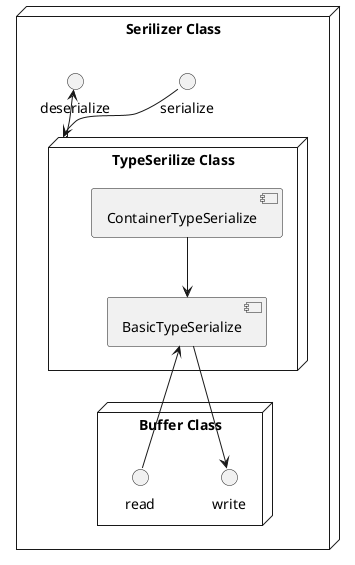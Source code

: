 @startuml sUtils_serialize

node "Serilizer Class" as serializeClass {
  interface "serialize" as serialize
  interface "deserialize" as deserialize

  node "TypeSerilize Class" as typeSerializeClass{
    [ContainerTypeSerialize]
    [BasicTypeSerialize]

    [ContainerTypeSerialize] -down-> [BasicTypeSerialize]
  }

  node "Buffer Class" as bufferClass{
    interface "write" as write
    interface "read" as read 
  }

  ' serialize -[hidden]left-> deserialize

  serialize -down-> typeSerializeClass
  serialize -[hidden]down-> ContainerTypeSerialize

  deserialize <-down- typeSerializeClass
  deserialize -[hidden]down-> ContainerTypeSerialize

  BasicTypeSerialize -down-> write
  BasicTypeSerialize <-down- read
}

@enduml